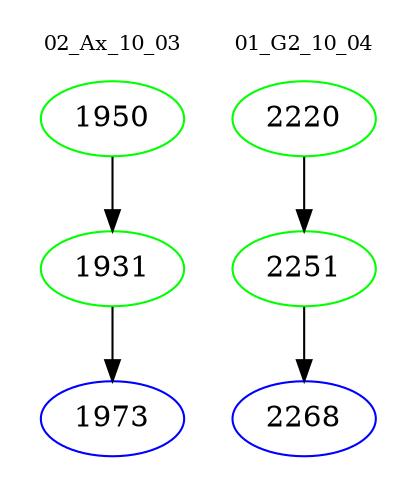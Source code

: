digraph{
subgraph cluster_0 {
color = white
label = "02_Ax_10_03";
fontsize=10;
T0_1950 [label="1950", color="green"]
T0_1950 -> T0_1931 [color="black"]
T0_1931 [label="1931", color="green"]
T0_1931 -> T0_1973 [color="black"]
T0_1973 [label="1973", color="blue"]
}
subgraph cluster_1 {
color = white
label = "01_G2_10_04";
fontsize=10;
T1_2220 [label="2220", color="green"]
T1_2220 -> T1_2251 [color="black"]
T1_2251 [label="2251", color="green"]
T1_2251 -> T1_2268 [color="black"]
T1_2268 [label="2268", color="blue"]
}
}
